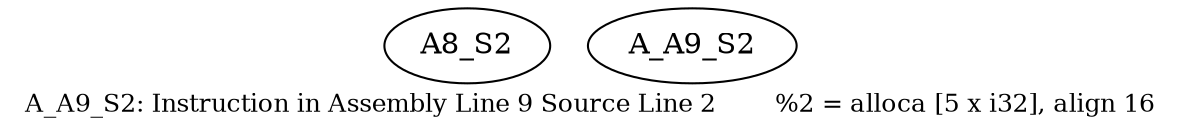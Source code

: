 digraph{
	node [ ]
	edge [ ]
	A8_S2 [ ]
	A_A9_S2 [ ]
	label = "A_A9_S2: Instruction in Assembly Line 9 Source Line 2	%2 = alloca [5 x i32], align 16"	fontsize = "12"
}